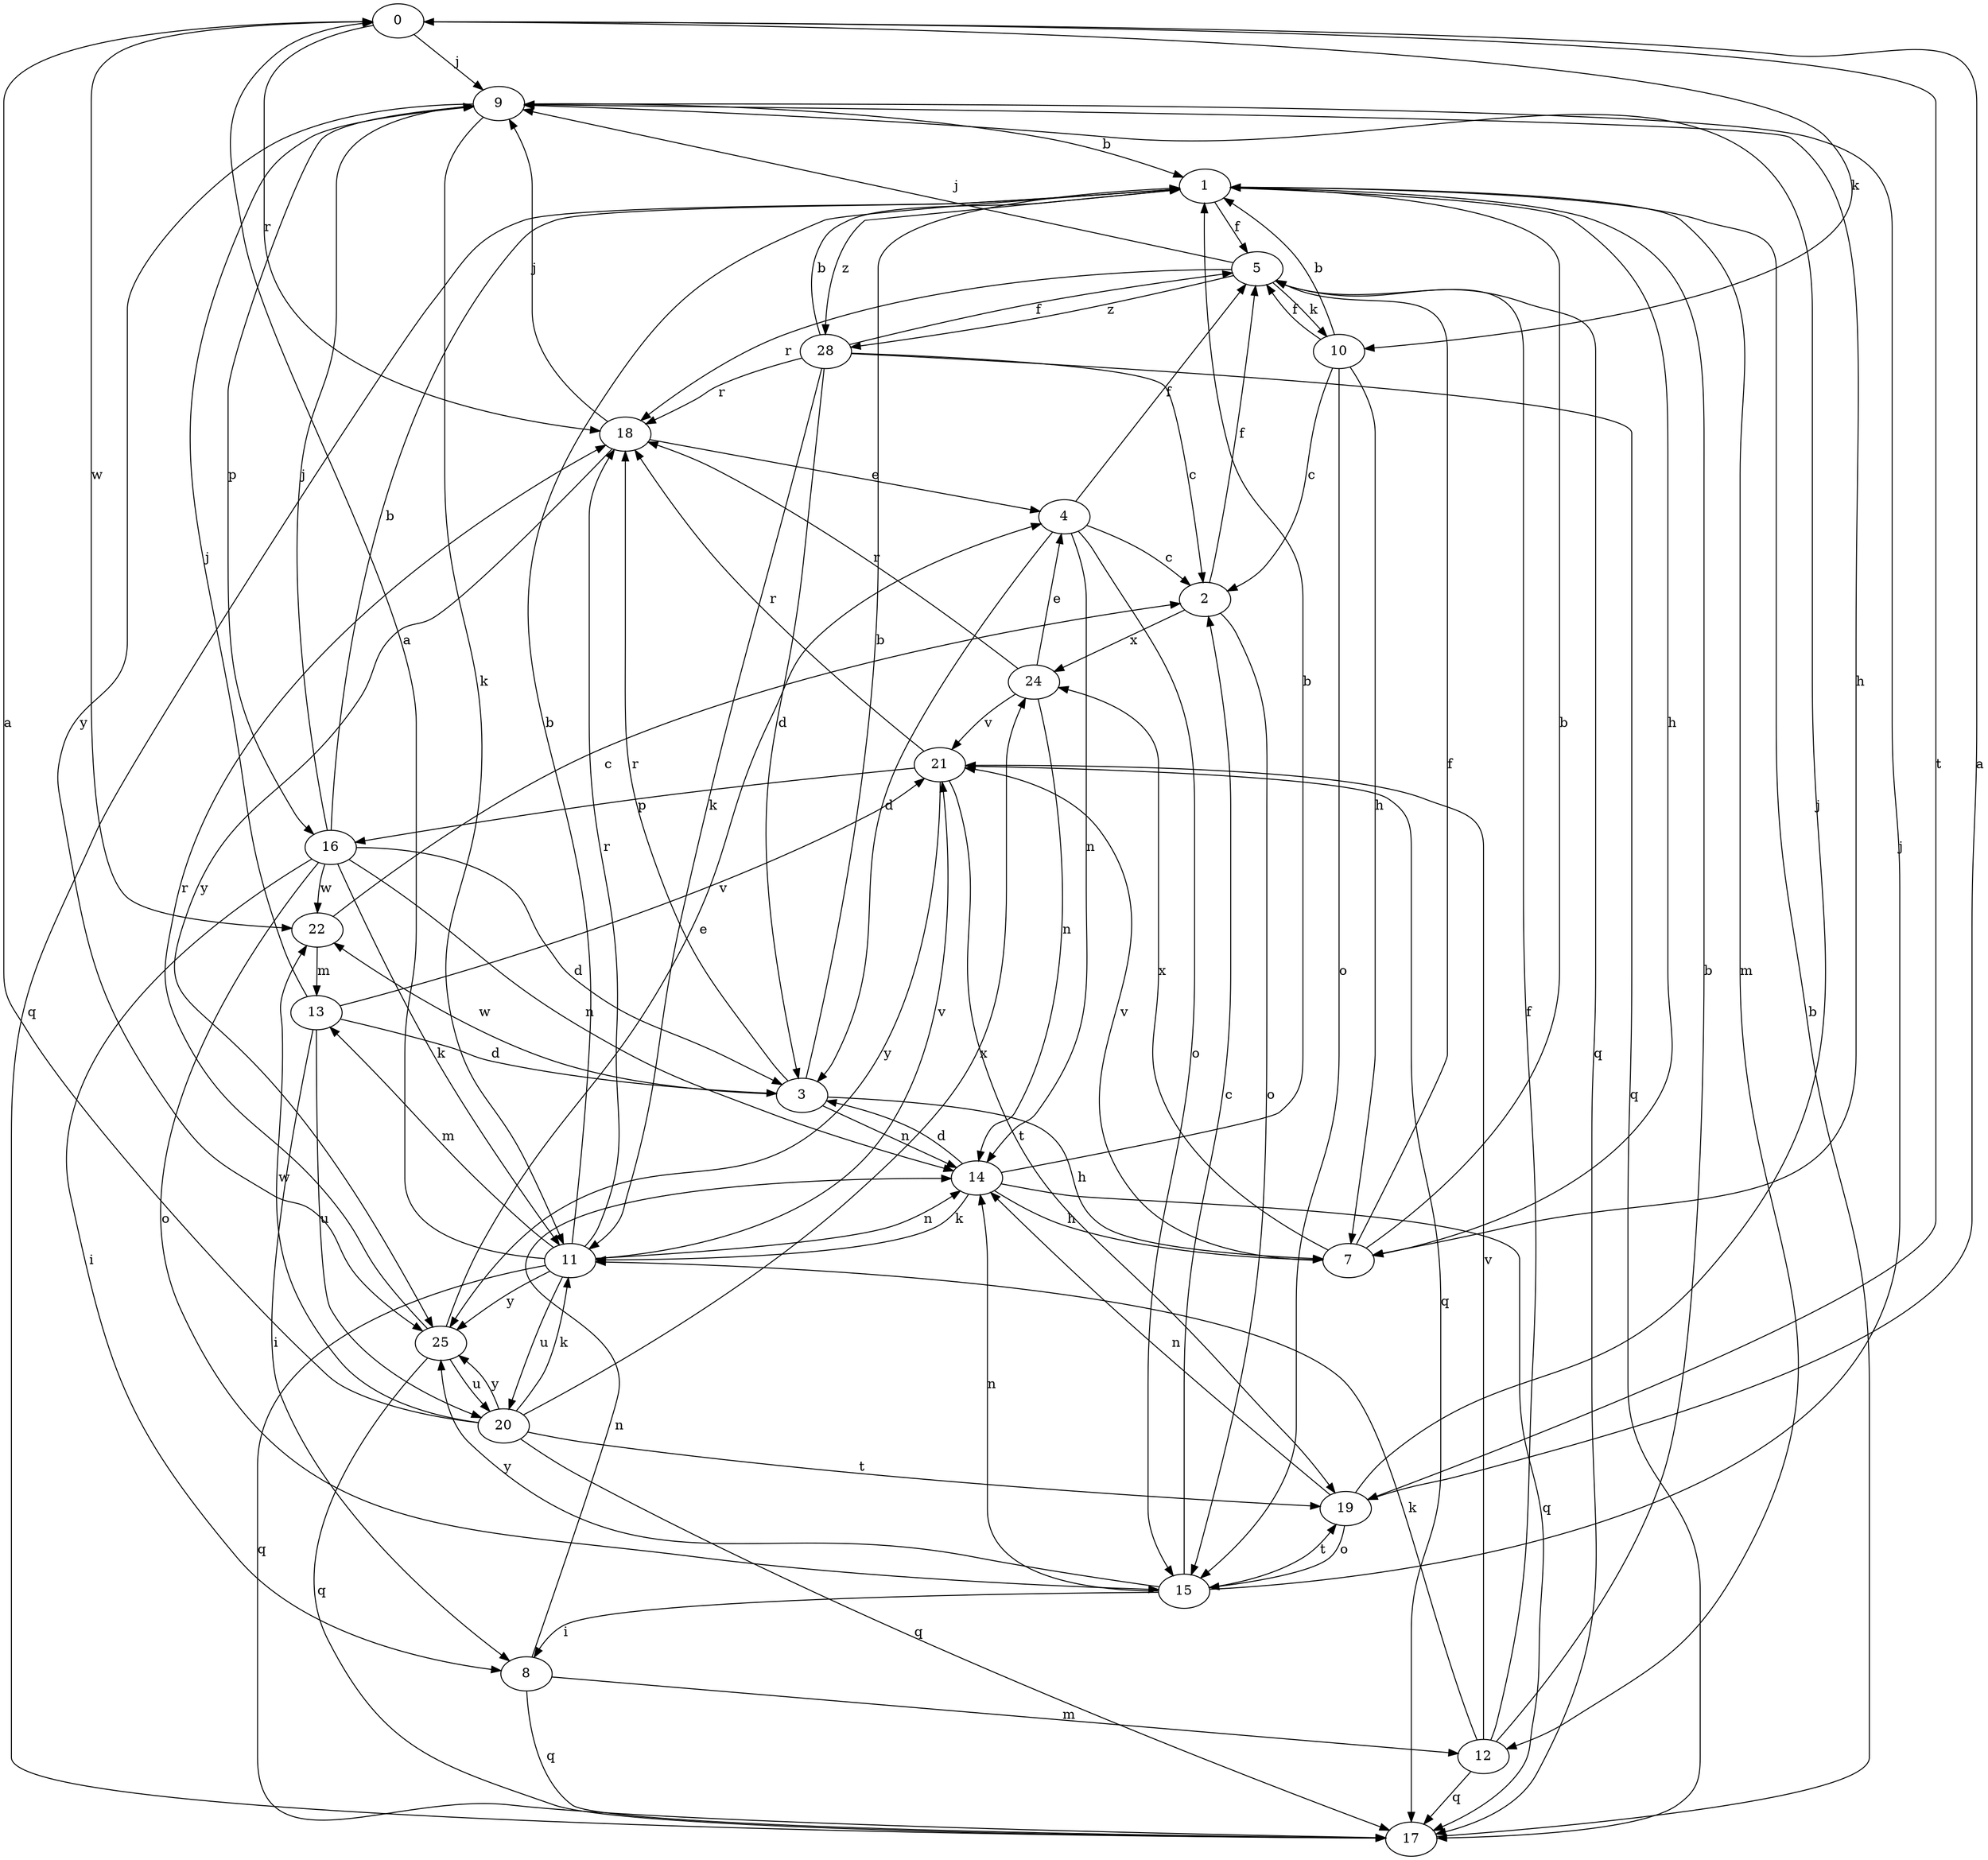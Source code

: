 strict digraph  {
0;
1;
2;
3;
4;
5;
7;
8;
9;
10;
11;
12;
13;
14;
15;
16;
17;
18;
19;
20;
21;
22;
24;
25;
28;
0 -> 9  [label=j];
0 -> 10  [label=k];
0 -> 18  [label=r];
0 -> 19  [label=t];
0 -> 22  [label=w];
1 -> 5  [label=f];
1 -> 7  [label=h];
1 -> 12  [label=m];
1 -> 17  [label=q];
1 -> 28  [label=z];
2 -> 5  [label=f];
2 -> 15  [label=o];
2 -> 24  [label=x];
3 -> 1  [label=b];
3 -> 7  [label=h];
3 -> 14  [label=n];
3 -> 18  [label=r];
3 -> 22  [label=w];
4 -> 2  [label=c];
4 -> 3  [label=d];
4 -> 5  [label=f];
4 -> 14  [label=n];
4 -> 15  [label=o];
5 -> 9  [label=j];
5 -> 10  [label=k];
5 -> 17  [label=q];
5 -> 18  [label=r];
5 -> 28  [label=z];
7 -> 1  [label=b];
7 -> 5  [label=f];
7 -> 21  [label=v];
7 -> 24  [label=x];
8 -> 12  [label=m];
8 -> 14  [label=n];
8 -> 17  [label=q];
9 -> 1  [label=b];
9 -> 7  [label=h];
9 -> 11  [label=k];
9 -> 16  [label=p];
9 -> 25  [label=y];
10 -> 1  [label=b];
10 -> 2  [label=c];
10 -> 5  [label=f];
10 -> 7  [label=h];
10 -> 15  [label=o];
11 -> 0  [label=a];
11 -> 1  [label=b];
11 -> 13  [label=m];
11 -> 14  [label=n];
11 -> 17  [label=q];
11 -> 18  [label=r];
11 -> 20  [label=u];
11 -> 21  [label=v];
11 -> 25  [label=y];
12 -> 1  [label=b];
12 -> 5  [label=f];
12 -> 11  [label=k];
12 -> 17  [label=q];
12 -> 21  [label=v];
13 -> 3  [label=d];
13 -> 8  [label=i];
13 -> 9  [label=j];
13 -> 20  [label=u];
13 -> 21  [label=v];
14 -> 1  [label=b];
14 -> 3  [label=d];
14 -> 7  [label=h];
14 -> 11  [label=k];
14 -> 17  [label=q];
15 -> 2  [label=c];
15 -> 8  [label=i];
15 -> 9  [label=j];
15 -> 14  [label=n];
15 -> 19  [label=t];
15 -> 25  [label=y];
16 -> 1  [label=b];
16 -> 3  [label=d];
16 -> 8  [label=i];
16 -> 9  [label=j];
16 -> 11  [label=k];
16 -> 14  [label=n];
16 -> 15  [label=o];
16 -> 22  [label=w];
17 -> 1  [label=b];
18 -> 4  [label=e];
18 -> 9  [label=j];
18 -> 25  [label=y];
19 -> 0  [label=a];
19 -> 9  [label=j];
19 -> 14  [label=n];
19 -> 15  [label=o];
20 -> 0  [label=a];
20 -> 11  [label=k];
20 -> 17  [label=q];
20 -> 19  [label=t];
20 -> 22  [label=w];
20 -> 24  [label=x];
20 -> 25  [label=y];
21 -> 16  [label=p];
21 -> 17  [label=q];
21 -> 18  [label=r];
21 -> 19  [label=t];
21 -> 25  [label=y];
22 -> 2  [label=c];
22 -> 13  [label=m];
24 -> 4  [label=e];
24 -> 14  [label=n];
24 -> 18  [label=r];
24 -> 21  [label=v];
25 -> 4  [label=e];
25 -> 17  [label=q];
25 -> 18  [label=r];
25 -> 20  [label=u];
28 -> 1  [label=b];
28 -> 2  [label=c];
28 -> 3  [label=d];
28 -> 5  [label=f];
28 -> 11  [label=k];
28 -> 17  [label=q];
28 -> 18  [label=r];
}
